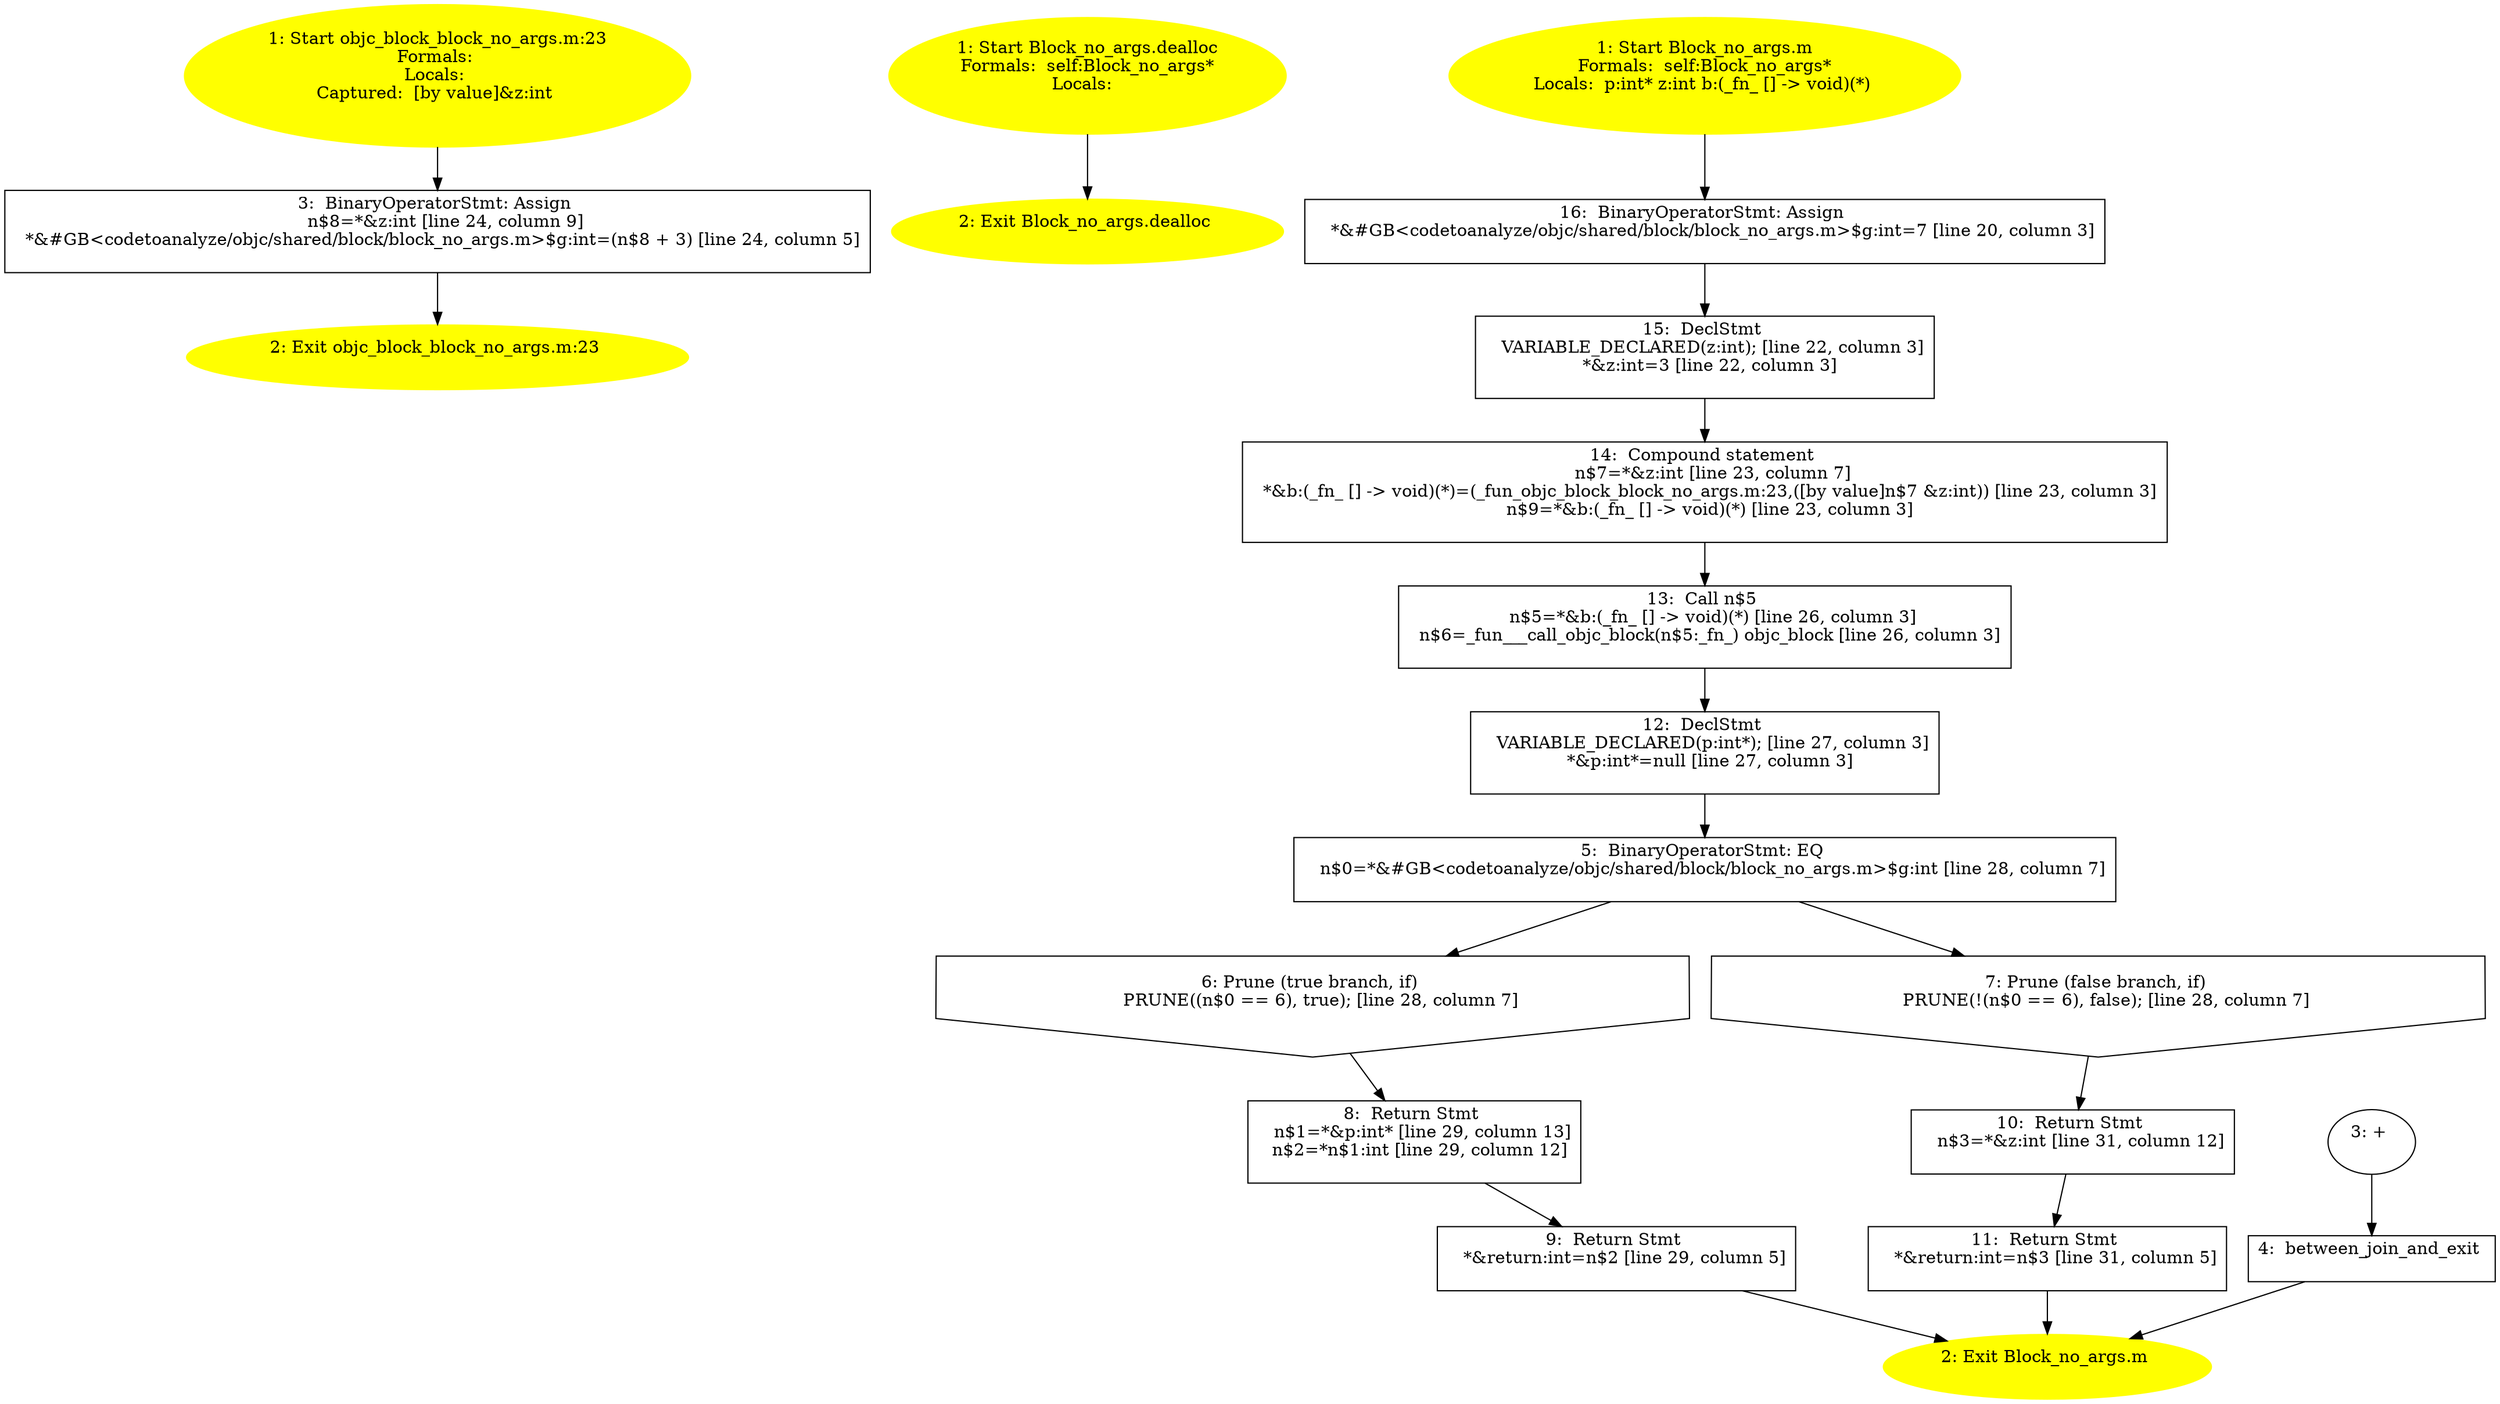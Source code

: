 /* @generated */
digraph cfg {
"objc_block_block_no_args.m:23_2ee.8e071046ccc36b64_1" [label="1: Start objc_block_block_no_args.m:23\nFormals: \nLocals: \nCaptured:  [by value]&z:int \n  " color=yellow style=filled]
	

	 "objc_block_block_no_args.m:23_2ee.8e071046ccc36b64_1" -> "objc_block_block_no_args.m:23_2ee.8e071046ccc36b64_3" ;
"objc_block_block_no_args.m:23_2ee.8e071046ccc36b64_2" [label="2: Exit objc_block_block_no_args.m:23 \n  " color=yellow style=filled]
	

"objc_block_block_no_args.m:23_2ee.8e071046ccc36b64_3" [label="3:  BinaryOperatorStmt: Assign \n   n$8=*&z:int [line 24, column 9]\n  *&#GB<codetoanalyze/objc/shared/block/block_no_args.m>$g:int=(n$8 + 3) [line 24, column 5]\n " shape="box"]
	

	 "objc_block_block_no_args.m:23_2ee.8e071046ccc36b64_3" -> "objc_block_block_no_args.m:23_2ee.8e071046ccc36b64_2" ;
"dealloc#Block_no_args#[instance].505e14ab24bbd202_1" [label="1: Start Block_no_args.dealloc\nFormals:  self:Block_no_args*\nLocals:  \n  " color=yellow style=filled]
	

	 "dealloc#Block_no_args#[instance].505e14ab24bbd202_1" -> "dealloc#Block_no_args#[instance].505e14ab24bbd202_2" ;
"dealloc#Block_no_args#[instance].505e14ab24bbd202_2" [label="2: Exit Block_no_args.dealloc \n  " color=yellow style=filled]
	

"m#Block_no_args#[instance].e3d1ef26a8955830_1" [label="1: Start Block_no_args.m\nFormals:  self:Block_no_args*\nLocals:  p:int* z:int b:(_fn_ [] -> void)(*) \n  " color=yellow style=filled]
	

	 "m#Block_no_args#[instance].e3d1ef26a8955830_1" -> "m#Block_no_args#[instance].e3d1ef26a8955830_16" ;
"m#Block_no_args#[instance].e3d1ef26a8955830_2" [label="2: Exit Block_no_args.m \n  " color=yellow style=filled]
	

"m#Block_no_args#[instance].e3d1ef26a8955830_3" [label="3: + \n  " ]
	

	 "m#Block_no_args#[instance].e3d1ef26a8955830_3" -> "m#Block_no_args#[instance].e3d1ef26a8955830_4" ;
"m#Block_no_args#[instance].e3d1ef26a8955830_4" [label="4:  between_join_and_exit \n  " shape="box"]
	

	 "m#Block_no_args#[instance].e3d1ef26a8955830_4" -> "m#Block_no_args#[instance].e3d1ef26a8955830_2" ;
"m#Block_no_args#[instance].e3d1ef26a8955830_5" [label="5:  BinaryOperatorStmt: EQ \n   n$0=*&#GB<codetoanalyze/objc/shared/block/block_no_args.m>$g:int [line 28, column 7]\n " shape="box"]
	

	 "m#Block_no_args#[instance].e3d1ef26a8955830_5" -> "m#Block_no_args#[instance].e3d1ef26a8955830_6" ;
	 "m#Block_no_args#[instance].e3d1ef26a8955830_5" -> "m#Block_no_args#[instance].e3d1ef26a8955830_7" ;
"m#Block_no_args#[instance].e3d1ef26a8955830_6" [label="6: Prune (true branch, if) \n   PRUNE((n$0 == 6), true); [line 28, column 7]\n " shape="invhouse"]
	

	 "m#Block_no_args#[instance].e3d1ef26a8955830_6" -> "m#Block_no_args#[instance].e3d1ef26a8955830_8" ;
"m#Block_no_args#[instance].e3d1ef26a8955830_7" [label="7: Prune (false branch, if) \n   PRUNE(!(n$0 == 6), false); [line 28, column 7]\n " shape="invhouse"]
	

	 "m#Block_no_args#[instance].e3d1ef26a8955830_7" -> "m#Block_no_args#[instance].e3d1ef26a8955830_10" ;
"m#Block_no_args#[instance].e3d1ef26a8955830_8" [label="8:  Return Stmt \n   n$1=*&p:int* [line 29, column 13]\n  n$2=*n$1:int [line 29, column 12]\n " shape="box"]
	

	 "m#Block_no_args#[instance].e3d1ef26a8955830_8" -> "m#Block_no_args#[instance].e3d1ef26a8955830_9" ;
"m#Block_no_args#[instance].e3d1ef26a8955830_9" [label="9:  Return Stmt \n   *&return:int=n$2 [line 29, column 5]\n " shape="box"]
	

	 "m#Block_no_args#[instance].e3d1ef26a8955830_9" -> "m#Block_no_args#[instance].e3d1ef26a8955830_2" ;
"m#Block_no_args#[instance].e3d1ef26a8955830_10" [label="10:  Return Stmt \n   n$3=*&z:int [line 31, column 12]\n " shape="box"]
	

	 "m#Block_no_args#[instance].e3d1ef26a8955830_10" -> "m#Block_no_args#[instance].e3d1ef26a8955830_11" ;
"m#Block_no_args#[instance].e3d1ef26a8955830_11" [label="11:  Return Stmt \n   *&return:int=n$3 [line 31, column 5]\n " shape="box"]
	

	 "m#Block_no_args#[instance].e3d1ef26a8955830_11" -> "m#Block_no_args#[instance].e3d1ef26a8955830_2" ;
"m#Block_no_args#[instance].e3d1ef26a8955830_12" [label="12:  DeclStmt \n   VARIABLE_DECLARED(p:int*); [line 27, column 3]\n  *&p:int*=null [line 27, column 3]\n " shape="box"]
	

	 "m#Block_no_args#[instance].e3d1ef26a8955830_12" -> "m#Block_no_args#[instance].e3d1ef26a8955830_5" ;
"m#Block_no_args#[instance].e3d1ef26a8955830_13" [label="13:  Call n$5 \n   n$5=*&b:(_fn_ [] -> void)(*) [line 26, column 3]\n  n$6=_fun___call_objc_block(n$5:_fn_) objc_block [line 26, column 3]\n " shape="box"]
	

	 "m#Block_no_args#[instance].e3d1ef26a8955830_13" -> "m#Block_no_args#[instance].e3d1ef26a8955830_12" ;
"m#Block_no_args#[instance].e3d1ef26a8955830_14" [label="14:  Compound statement \n   n$7=*&z:int [line 23, column 7]\n  *&b:(_fn_ [] -> void)(*)=(_fun_objc_block_block_no_args.m:23,([by value]n$7 &z:int)) [line 23, column 3]\n  n$9=*&b:(_fn_ [] -> void)(*) [line 23, column 3]\n " shape="box"]
	

	 "m#Block_no_args#[instance].e3d1ef26a8955830_14" -> "m#Block_no_args#[instance].e3d1ef26a8955830_13" ;
"m#Block_no_args#[instance].e3d1ef26a8955830_15" [label="15:  DeclStmt \n   VARIABLE_DECLARED(z:int); [line 22, column 3]\n  *&z:int=3 [line 22, column 3]\n " shape="box"]
	

	 "m#Block_no_args#[instance].e3d1ef26a8955830_15" -> "m#Block_no_args#[instance].e3d1ef26a8955830_14" ;
"m#Block_no_args#[instance].e3d1ef26a8955830_16" [label="16:  BinaryOperatorStmt: Assign \n   *&#GB<codetoanalyze/objc/shared/block/block_no_args.m>$g:int=7 [line 20, column 3]\n " shape="box"]
	

	 "m#Block_no_args#[instance].e3d1ef26a8955830_16" -> "m#Block_no_args#[instance].e3d1ef26a8955830_15" ;
}
